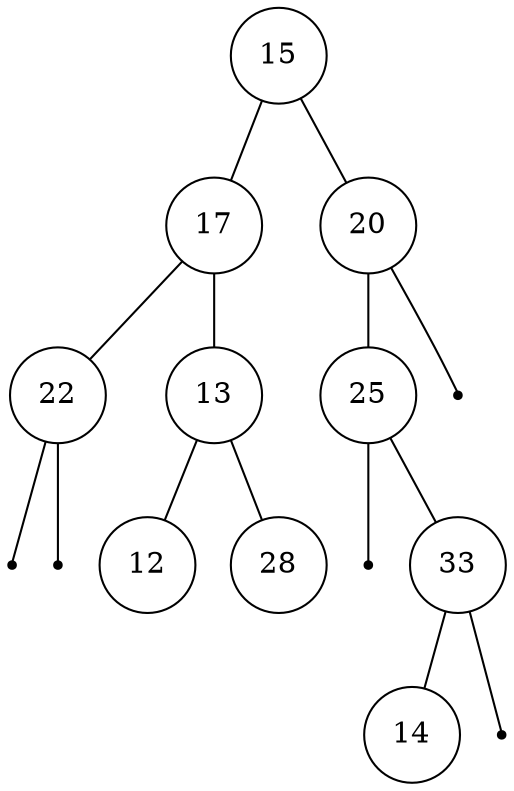 graph {
  node[shape="circle"];

  n1[label="17"];
  n2[label="14"];
  n3[label="12"];
  n4[label="20"];
  n10l[shape=point];
  n5[label="33"];
  n6[label="15"];
  n7[label="28"];
  n8[label="22"];
  n8l[shape=point];
  n8r[shape=point];
  n9[label="13"];
  n10[label="25"];
  n4r[shape=point];
  n5r[shape=point];

  n6 -- n1; n6 -- n4;

  n1 -- n8; n1 -- n9;
  n4 -- n10; n4 -- n4r;

  n8 -- n8l; n8 -- n8r; n9 -- n3; n9 -- n7;
  n10 -- n10l; n10 -- n5;

  n5 -- n2; n5 -- n5r;
}
